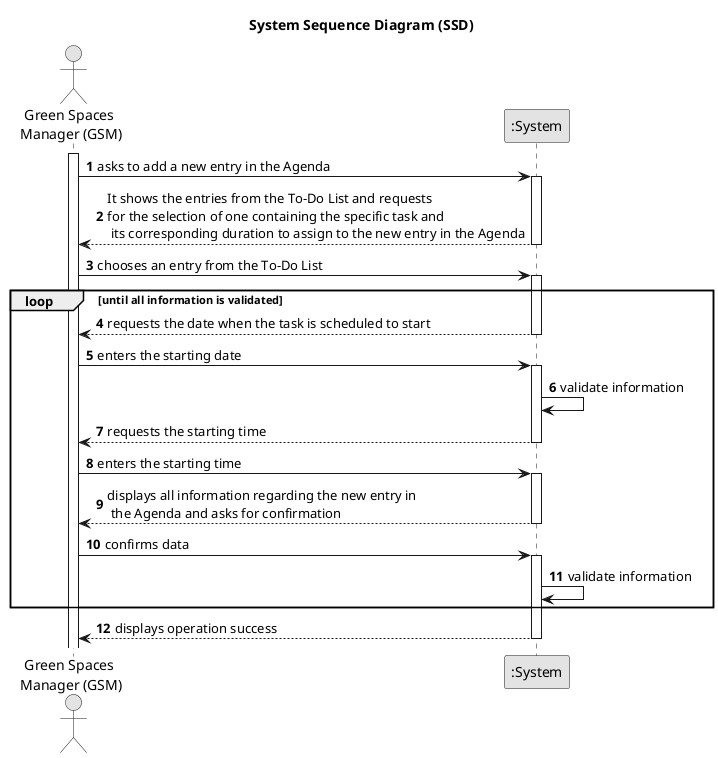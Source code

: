  @startuml
 skinparam monochrome true
 skinparam packageStyle rectangle
 skinparam shadowing false

 title System Sequence Diagram (SSD)

 autonumber

 actor "Green Spaces \nManager (GSM)" as GSM
 participant ":System" as System

 activate GSM

     GSM -> System : asks to add a new entry in the Agenda
     activate System

         System --> GSM : It shows the entries from the To-Do List and requests \nfor the selection of one containing the specific task and\n its corresponding duration to assign to the new entry in the Agenda
     deactivate System

     GSM -> System : chooses an entry from the To-Do List
     activate System

loop until all information is validated

         System --> GSM : requests the date when the task is scheduled to start
     deactivate System

     GSM -> System : enters the starting date
     activate System

     System -> System: validate information

         System --> GSM : requests the starting time
     deactivate System

     GSM -> System : enters the starting time
         activate System

         System --> GSM : displays all information regarding the new entry in \n the Agenda and asks for confirmation
     deactivate System

     GSM -> System : confirms data
     activate System

      System -> System: validate information
end

         System --> GSM : displays operation success
     deactivate System

 @enduml